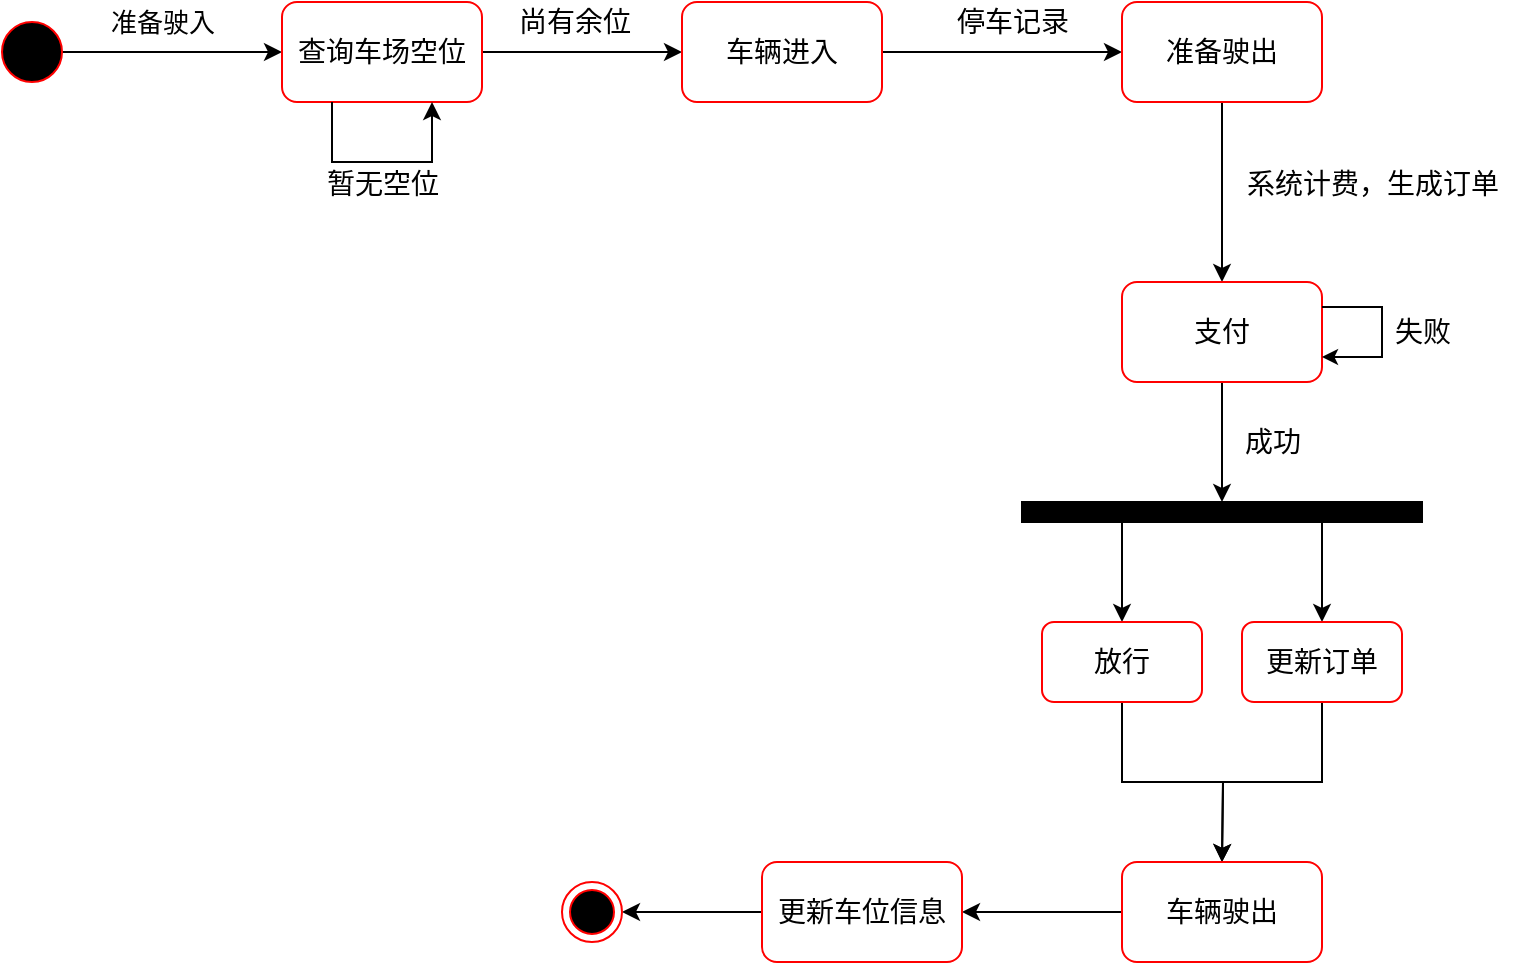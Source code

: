 <mxfile version="13.2.2" type="device"><diagram id="7-LHke74o9RJh4DB2s_a" name="第 1 页"><mxGraphModel dx="1282" dy="870" grid="1" gridSize="10" guides="1" tooltips="1" connect="1" arrows="1" fold="1" page="1" pageScale="1" pageWidth="2000" pageHeight="1000" math="0" shadow="0"><root><mxCell id="0"/><mxCell id="1" parent="0"/><mxCell id="014AIYFu2yzGc6o5uy4r-3" style="edgeStyle=orthogonalEdgeStyle;rounded=0;orthogonalLoop=1;jettySize=auto;html=1;exitX=1;exitY=0.5;exitDx=0;exitDy=0;entryX=0;entryY=0.5;entryDx=0;entryDy=0;" parent="1" source="014AIYFu2yzGc6o5uy4r-1" target="014AIYFu2yzGc6o5uy4r-2" edge="1"><mxGeometry relative="1" as="geometry"/></mxCell><mxCell id="014AIYFu2yzGc6o5uy4r-1" value="" style="ellipse;whiteSpace=wrap;html=1;aspect=fixed;fillColor=#000000;strokeColor=#FF0000;" parent="1" vertex="1"><mxGeometry x="210" y="130" width="30" height="30" as="geometry"/></mxCell><mxCell id="014AIYFu2yzGc6o5uy4r-9" style="edgeStyle=orthogonalEdgeStyle;rounded=0;orthogonalLoop=1;jettySize=auto;html=1;exitX=1;exitY=0.5;exitDx=0;exitDy=0;entryX=0;entryY=0.5;entryDx=0;entryDy=0;fontSize=14;" parent="1" source="014AIYFu2yzGc6o5uy4r-2" target="014AIYFu2yzGc6o5uy4r-8" edge="1"><mxGeometry relative="1" as="geometry"/></mxCell><mxCell id="014AIYFu2yzGc6o5uy4r-2" value="查询车场空位" style="rounded=1;whiteSpace=wrap;html=1;strokeColor=#FF0000;fillColor=#FFFFFF;fontSize=14;" parent="1" vertex="1"><mxGeometry x="350" y="120" width="100" height="50" as="geometry"/></mxCell><mxCell id="014AIYFu2yzGc6o5uy4r-4" value="准备驶入" style="text;html=1;align=center;verticalAlign=middle;resizable=0;points=[];autosize=1;fontSize=13;" parent="1" vertex="1"><mxGeometry x="255" y="120" width="70" height="20" as="geometry"/></mxCell><mxCell id="014AIYFu2yzGc6o5uy4r-5" value="" style="endArrow=classic;html=1;fontSize=14;rounded=0;entryX=0.75;entryY=1;entryDx=0;entryDy=0;exitX=0.25;exitY=1;exitDx=0;exitDy=0;" parent="1" source="014AIYFu2yzGc6o5uy4r-2" target="014AIYFu2yzGc6o5uy4r-2" edge="1"><mxGeometry width="50" height="50" relative="1" as="geometry"><mxPoint x="350" y="170" as="sourcePoint"/><mxPoint x="530" y="250" as="targetPoint"/><Array as="points"><mxPoint x="375" y="200"/><mxPoint x="425" y="200"/></Array></mxGeometry></mxCell><mxCell id="014AIYFu2yzGc6o5uy4r-6" value="暂无空位" style="text;html=1;align=center;verticalAlign=middle;resizable=0;points=[];autosize=1;fontSize=14;" parent="1" vertex="1"><mxGeometry x="365" y="201" width="70" height="20" as="geometry"/></mxCell><mxCell id="014AIYFu2yzGc6o5uy4r-13" style="edgeStyle=orthogonalEdgeStyle;rounded=0;orthogonalLoop=1;jettySize=auto;html=1;exitX=1;exitY=0.5;exitDx=0;exitDy=0;entryX=0;entryY=0.5;entryDx=0;entryDy=0;fontSize=14;" parent="1" source="014AIYFu2yzGc6o5uy4r-8" target="014AIYFu2yzGc6o5uy4r-12" edge="1"><mxGeometry relative="1" as="geometry"/></mxCell><mxCell id="014AIYFu2yzGc6o5uy4r-8" value="车辆进入" style="rounded=1;whiteSpace=wrap;html=1;strokeColor=#FF0000;fillColor=#FFFFFF;fontSize=14;" parent="1" vertex="1"><mxGeometry x="550" y="120" width="100" height="50" as="geometry"/></mxCell><mxCell id="014AIYFu2yzGc6o5uy4r-10" value="尚有余位" style="text;html=1;align=center;verticalAlign=middle;resizable=0;points=[];autosize=1;fontSize=14;" parent="1" vertex="1"><mxGeometry x="461" y="120" width="70" height="20" as="geometry"/></mxCell><mxCell id="014AIYFu2yzGc6o5uy4r-16" style="edgeStyle=orthogonalEdgeStyle;rounded=0;orthogonalLoop=1;jettySize=auto;html=1;exitX=0.5;exitY=1;exitDx=0;exitDy=0;entryX=0.5;entryY=0;entryDx=0;entryDy=0;fontSize=14;" parent="1" source="014AIYFu2yzGc6o5uy4r-12" target="014AIYFu2yzGc6o5uy4r-15" edge="1"><mxGeometry relative="1" as="geometry"/></mxCell><mxCell id="014AIYFu2yzGc6o5uy4r-12" value="准备驶出" style="rounded=1;whiteSpace=wrap;html=1;strokeColor=#FF0000;fillColor=#FFFFFF;fontSize=14;" parent="1" vertex="1"><mxGeometry x="770" y="120" width="100" height="50" as="geometry"/></mxCell><mxCell id="014AIYFu2yzGc6o5uy4r-19" style="edgeStyle=orthogonalEdgeStyle;rounded=0;orthogonalLoop=1;jettySize=auto;html=1;exitX=0.5;exitY=1;exitDx=0;exitDy=0;entryX=0.5;entryY=0;entryDx=0;entryDy=0;fontSize=14;" parent="1" source="014AIYFu2yzGc6o5uy4r-15" target="014AIYFu2yzGc6o5uy4r-18" edge="1"><mxGeometry relative="1" as="geometry"/></mxCell><mxCell id="014AIYFu2yzGc6o5uy4r-15" value="支付" style="rounded=1;whiteSpace=wrap;html=1;strokeColor=#FF0000;fillColor=#FFFFFF;fontSize=14;" parent="1" vertex="1"><mxGeometry x="770" y="260" width="100" height="50" as="geometry"/></mxCell><mxCell id="014AIYFu2yzGc6o5uy4r-17" value="系统计费，生成订单" style="text;html=1;align=center;verticalAlign=middle;resizable=0;points=[];autosize=1;fontSize=14;" parent="1" vertex="1"><mxGeometry x="825" y="201" width="140" height="20" as="geometry"/></mxCell><mxCell id="014AIYFu2yzGc6o5uy4r-24" style="edgeStyle=orthogonalEdgeStyle;rounded=0;orthogonalLoop=1;jettySize=auto;html=1;exitX=0.25;exitY=1;exitDx=0;exitDy=0;entryX=0.5;entryY=0;entryDx=0;entryDy=0;fontSize=14;" parent="1" source="014AIYFu2yzGc6o5uy4r-18" target="014AIYFu2yzGc6o5uy4r-20" edge="1"><mxGeometry relative="1" as="geometry"/></mxCell><mxCell id="014AIYFu2yzGc6o5uy4r-25" style="edgeStyle=orthogonalEdgeStyle;rounded=0;orthogonalLoop=1;jettySize=auto;html=1;exitX=0.75;exitY=1;exitDx=0;exitDy=0;entryX=0.5;entryY=0;entryDx=0;entryDy=0;fontSize=14;" parent="1" source="014AIYFu2yzGc6o5uy4r-18" target="014AIYFu2yzGc6o5uy4r-21" edge="1"><mxGeometry relative="1" as="geometry"/></mxCell><mxCell id="014AIYFu2yzGc6o5uy4r-18" value="" style="rounded=0;whiteSpace=wrap;html=1;strokeColor=#000000;fillColor=#000000;fontSize=14;" parent="1" vertex="1"><mxGeometry x="720" y="370" width="200" height="10" as="geometry"/></mxCell><mxCell id="014AIYFu2yzGc6o5uy4r-29" style="edgeStyle=orthogonalEdgeStyle;rounded=0;orthogonalLoop=1;jettySize=auto;html=1;exitX=0.5;exitY=1;exitDx=0;exitDy=0;entryX=0.5;entryY=0;entryDx=0;entryDy=0;fontSize=14;" parent="1" source="014AIYFu2yzGc6o5uy4r-20" edge="1"><mxGeometry relative="1" as="geometry"><mxPoint x="820" y="550" as="targetPoint"/></mxGeometry></mxCell><mxCell id="014AIYFu2yzGc6o5uy4r-20" value="放行" style="rounded=1;whiteSpace=wrap;html=1;strokeColor=#FF0000;fillColor=#FFFFFF;fontSize=14;" parent="1" vertex="1"><mxGeometry x="730" y="430" width="80" height="40" as="geometry"/></mxCell><mxCell id="014AIYFu2yzGc6o5uy4r-30" style="edgeStyle=orthogonalEdgeStyle;rounded=0;orthogonalLoop=1;jettySize=auto;html=1;exitX=0.5;exitY=1;exitDx=0;exitDy=0;fontSize=14;" parent="1" source="014AIYFu2yzGc6o5uy4r-21" edge="1"><mxGeometry relative="1" as="geometry"><mxPoint x="820" y="550" as="targetPoint"/></mxGeometry></mxCell><mxCell id="014AIYFu2yzGc6o5uy4r-21" value="更新订单" style="rounded=1;whiteSpace=wrap;html=1;strokeColor=#FF0000;fillColor=#FFFFFF;fontSize=14;" parent="1" vertex="1"><mxGeometry x="830" y="430" width="80" height="40" as="geometry"/></mxCell><mxCell id="014AIYFu2yzGc6o5uy4r-40" style="edgeStyle=orthogonalEdgeStyle;rounded=0;orthogonalLoop=1;jettySize=auto;html=1;exitX=0;exitY=0.5;exitDx=0;exitDy=0;fontSize=14;" parent="1" source="014AIYFu2yzGc6o5uy4r-36" target="014AIYFu2yzGc6o5uy4r-39" edge="1"><mxGeometry relative="1" as="geometry"/></mxCell><mxCell id="014AIYFu2yzGc6o5uy4r-36" value="车辆驶出" style="rounded=1;whiteSpace=wrap;html=1;strokeColor=#FF0000;fillColor=#FFFFFF;fontSize=14;" parent="1" vertex="1"><mxGeometry x="770" y="550" width="100" height="50" as="geometry"/></mxCell><mxCell id="014AIYFu2yzGc6o5uy4r-43" style="edgeStyle=orthogonalEdgeStyle;rounded=0;orthogonalLoop=1;jettySize=auto;html=1;exitX=0;exitY=0.5;exitDx=0;exitDy=0;entryX=1;entryY=0.5;entryDx=0;entryDy=0;fontSize=14;" parent="1" source="014AIYFu2yzGc6o5uy4r-39" target="014AIYFu2yzGc6o5uy4r-42" edge="1"><mxGeometry relative="1" as="geometry"/></mxCell><mxCell id="014AIYFu2yzGc6o5uy4r-39" value="更新车位信息" style="rounded=1;whiteSpace=wrap;html=1;strokeColor=#FF0000;fillColor=#FFFFFF;fontSize=14;" parent="1" vertex="1"><mxGeometry x="590" y="550" width="100" height="50" as="geometry"/></mxCell><mxCell id="014AIYFu2yzGc6o5uy4r-42" value="" style="ellipse;html=1;shape=endState;fillColor=#000000;strokeColor=#ff0000;fontSize=14;" parent="1" vertex="1"><mxGeometry x="490" y="560" width="30" height="30" as="geometry"/></mxCell><mxCell id="CORo4Sy77JyDoU9NOD7I-1" value="停车记录" style="text;html=1;align=center;verticalAlign=middle;resizable=0;points=[];autosize=1;fontSize=14;" vertex="1" parent="1"><mxGeometry x="680" y="120" width="70" height="20" as="geometry"/></mxCell><mxCell id="CORo4Sy77JyDoU9NOD7I-2" value="成功" style="text;html=1;align=center;verticalAlign=middle;resizable=0;points=[];autosize=1;fontSize=14;" vertex="1" parent="1"><mxGeometry x="825" y="330" width="40" height="20" as="geometry"/></mxCell><mxCell id="CORo4Sy77JyDoU9NOD7I-3" style="edgeStyle=orthogonalEdgeStyle;rounded=0;orthogonalLoop=1;jettySize=auto;html=1;exitX=1;exitY=0.25;exitDx=0;exitDy=0;entryX=1;entryY=0.75;entryDx=0;entryDy=0;startArrow=none;startFill=0;startSize=5;endArrow=classic;endFill=1;endSize=5;fillColor=#B2CEF7;fontSize=14;" edge="1" parent="1" source="014AIYFu2yzGc6o5uy4r-15" target="014AIYFu2yzGc6o5uy4r-15"><mxGeometry relative="1" as="geometry"><Array as="points"><mxPoint x="900" y="273"/><mxPoint x="900" y="298"/></Array></mxGeometry></mxCell><mxCell id="CORo4Sy77JyDoU9NOD7I-4" value="失败" style="text;html=1;align=center;verticalAlign=middle;resizable=0;points=[];autosize=1;fontSize=14;" vertex="1" parent="1"><mxGeometry x="900" y="275" width="40" height="20" as="geometry"/></mxCell></root></mxGraphModel></diagram></mxfile>